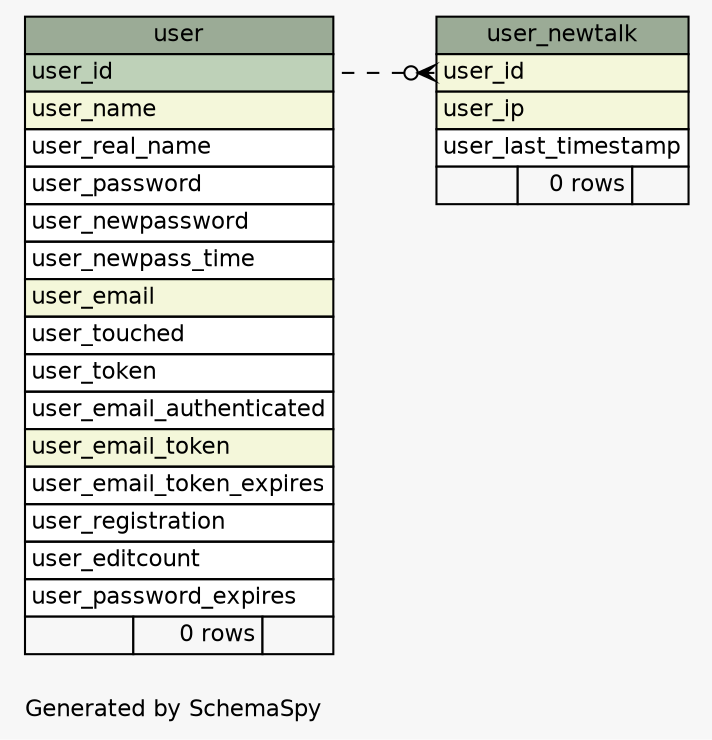 // dot 2.38.0 on Linux 3.14.35-28.38.amzn1.x86_64
// SchemaSpy rev Unknown
digraph "largeImpliedRelationshipsDiagram" {
  graph [
    rankdir="RL"
    bgcolor="#f7f7f7"
    label="\nGenerated by SchemaSpy"
    labeljust="l"
    nodesep="0.18"
    ranksep="0.46"
    fontname="Helvetica"
    fontsize="11"
  ];
  node [
    fontname="Helvetica"
    fontsize="11"
    shape="plaintext"
  ];
  edge [
    arrowsize="0.8"
  ];
  "user" [
    label=<
    <TABLE BORDER="0" CELLBORDER="1" CELLSPACING="0" BGCOLOR="#ffffff">
      <TR><TD COLSPAN="3" BGCOLOR="#9bab96" ALIGN="CENTER">user</TD></TR>
      <TR><TD PORT="user_id" COLSPAN="3" BGCOLOR="#bed1b8" ALIGN="LEFT">user_id</TD></TR>
      <TR><TD PORT="user_name" COLSPAN="3" BGCOLOR="#f4f7da" ALIGN="LEFT">user_name</TD></TR>
      <TR><TD PORT="user_real_name" COLSPAN="3" ALIGN="LEFT">user_real_name</TD></TR>
      <TR><TD PORT="user_password" COLSPAN="3" ALIGN="LEFT">user_password</TD></TR>
      <TR><TD PORT="user_newpassword" COLSPAN="3" ALIGN="LEFT">user_newpassword</TD></TR>
      <TR><TD PORT="user_newpass_time" COLSPAN="3" ALIGN="LEFT">user_newpass_time</TD></TR>
      <TR><TD PORT="user_email" COLSPAN="3" BGCOLOR="#f4f7da" ALIGN="LEFT">user_email</TD></TR>
      <TR><TD PORT="user_touched" COLSPAN="3" ALIGN="LEFT">user_touched</TD></TR>
      <TR><TD PORT="user_token" COLSPAN="3" ALIGN="LEFT">user_token</TD></TR>
      <TR><TD PORT="user_email_authenticated" COLSPAN="3" ALIGN="LEFT">user_email_authenticated</TD></TR>
      <TR><TD PORT="user_email_token" COLSPAN="3" BGCOLOR="#f4f7da" ALIGN="LEFT">user_email_token</TD></TR>
      <TR><TD PORT="user_email_token_expires" COLSPAN="3" ALIGN="LEFT">user_email_token_expires</TD></TR>
      <TR><TD PORT="user_registration" COLSPAN="3" ALIGN="LEFT">user_registration</TD></TR>
      <TR><TD PORT="user_editcount" COLSPAN="3" ALIGN="LEFT">user_editcount</TD></TR>
      <TR><TD PORT="user_password_expires" COLSPAN="3" ALIGN="LEFT">user_password_expires</TD></TR>
      <TR><TD ALIGN="LEFT" BGCOLOR="#f7f7f7">  </TD><TD ALIGN="RIGHT" BGCOLOR="#f7f7f7">0 rows</TD><TD ALIGN="RIGHT" BGCOLOR="#f7f7f7">  </TD></TR>
    </TABLE>>
    URL="tables/user.html"
    tooltip="user"
  ];
  "user_newtalk" [
    label=<
    <TABLE BORDER="0" CELLBORDER="1" CELLSPACING="0" BGCOLOR="#ffffff">
      <TR><TD COLSPAN="3" BGCOLOR="#9bab96" ALIGN="CENTER">user_newtalk</TD></TR>
      <TR><TD PORT="user_id" COLSPAN="3" BGCOLOR="#f4f7da" ALIGN="LEFT">user_id</TD></TR>
      <TR><TD PORT="user_ip" COLSPAN="3" BGCOLOR="#f4f7da" ALIGN="LEFT">user_ip</TD></TR>
      <TR><TD PORT="user_last_timestamp" COLSPAN="3" ALIGN="LEFT">user_last_timestamp</TD></TR>
      <TR><TD ALIGN="LEFT" BGCOLOR="#f7f7f7">  </TD><TD ALIGN="RIGHT" BGCOLOR="#f7f7f7">0 rows</TD><TD ALIGN="RIGHT" BGCOLOR="#f7f7f7">  </TD></TR>
    </TABLE>>
    URL="tables/user_newtalk.html"
    tooltip="user_newtalk"
  ];
  "user_newtalk":"user_id":w -> "user":"user_id":e [arrowhead=none dir=back arrowtail=crowodot style=dashed];
}
